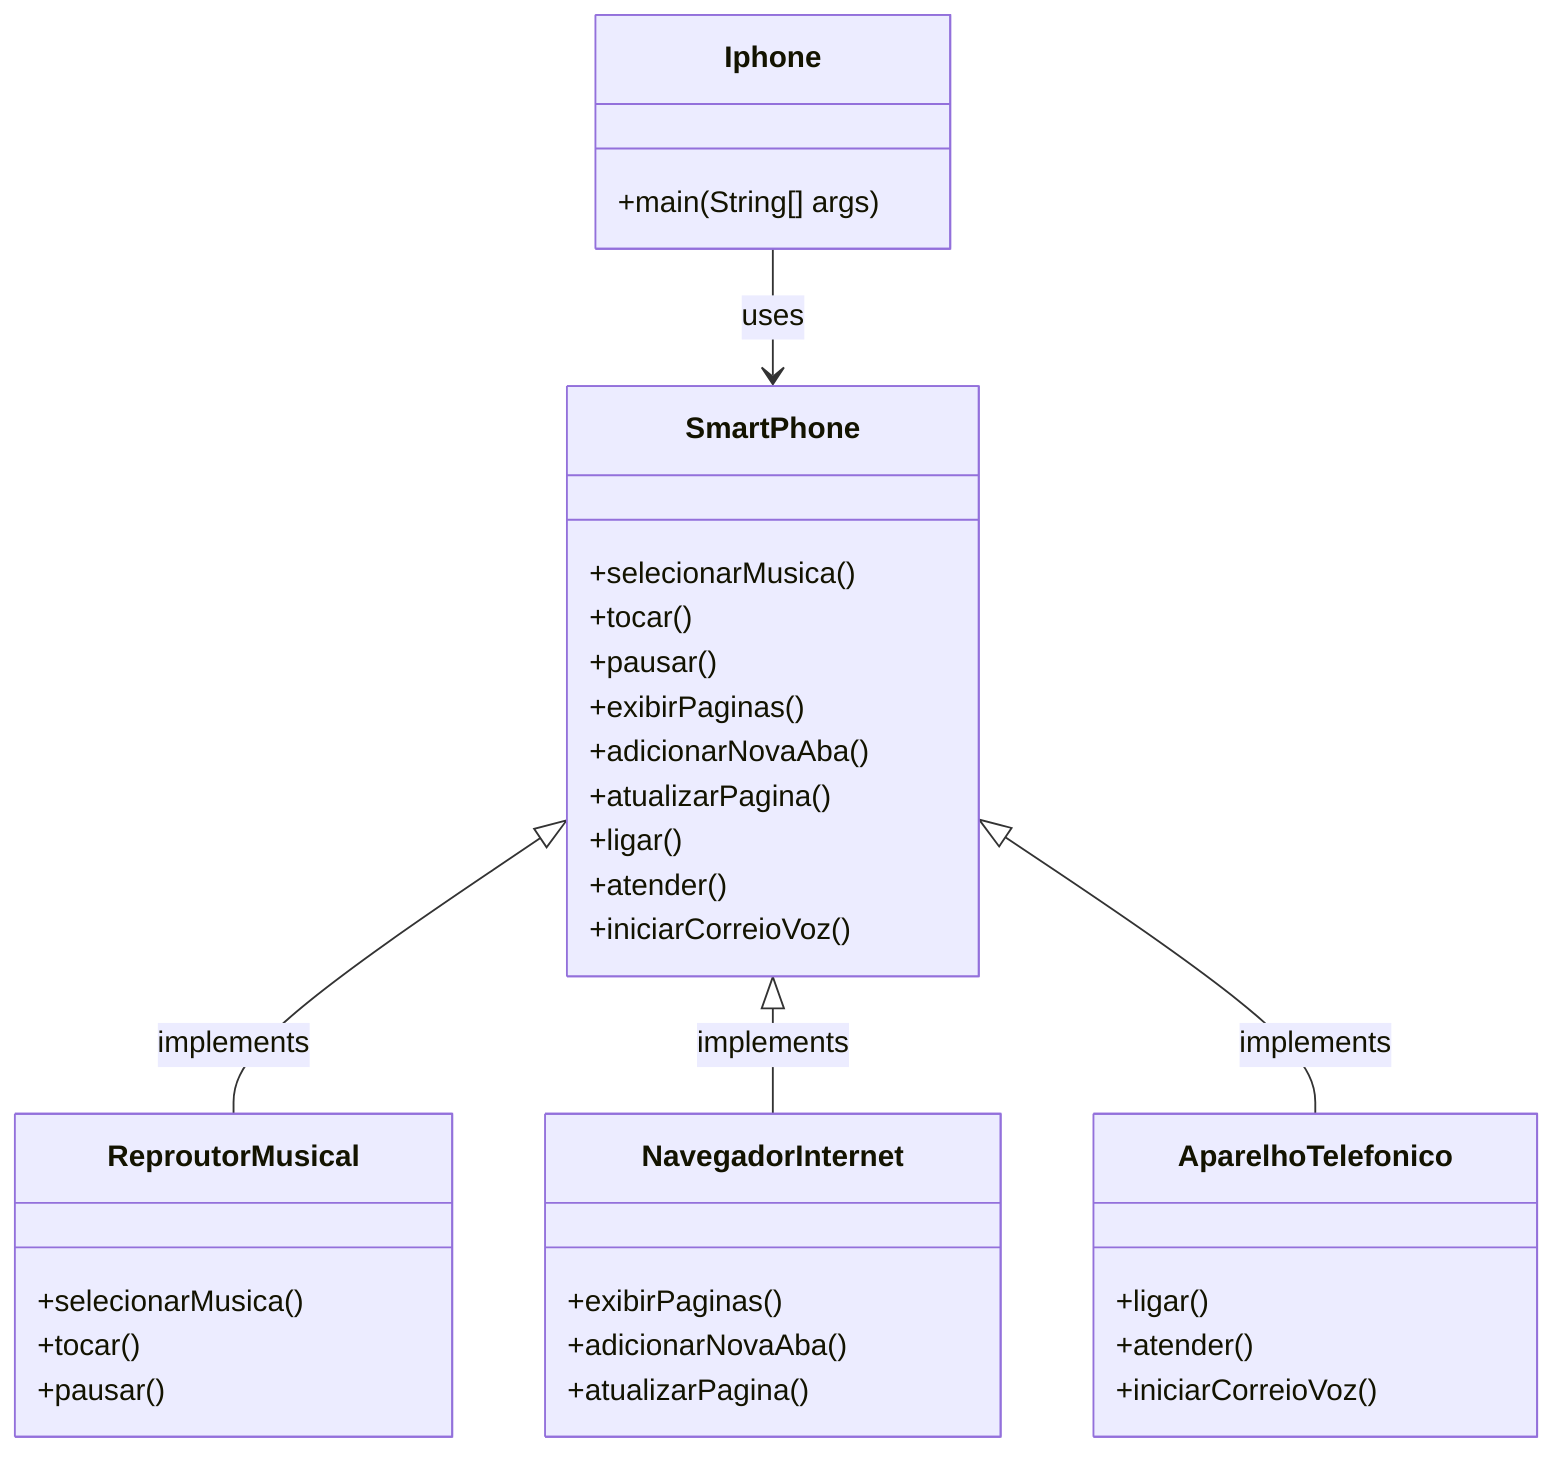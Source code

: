 classDiagram
    class Iphone {
        +main(String[] args)
    }

    class SmartPhone {
        +selecionarMusica()
        +tocar()
        +pausar()
        +exibirPaginas()
        +adicionarNovaAba()
        +atualizarPagina()
        +ligar()
        +atender()
        +iniciarCorreioVoz()
    }

    class ReproutorMusical {
        +selecionarMusica()
        +tocar()
        +pausar()
    }

    class NavegadorInternet {
        +exibirPaginas()
        +adicionarNovaAba()
        +atualizarPagina()
    }

    class AparelhoTelefonico {
        +ligar()
        +atender()
        +iniciarCorreioVoz()
    }

    Iphone --> SmartPhone : uses
    SmartPhone <|-- ReproutorMusical : implements
    SmartPhone <|-- NavegadorInternet : implements
    SmartPhone <|-- AparelhoTelefonico : implements